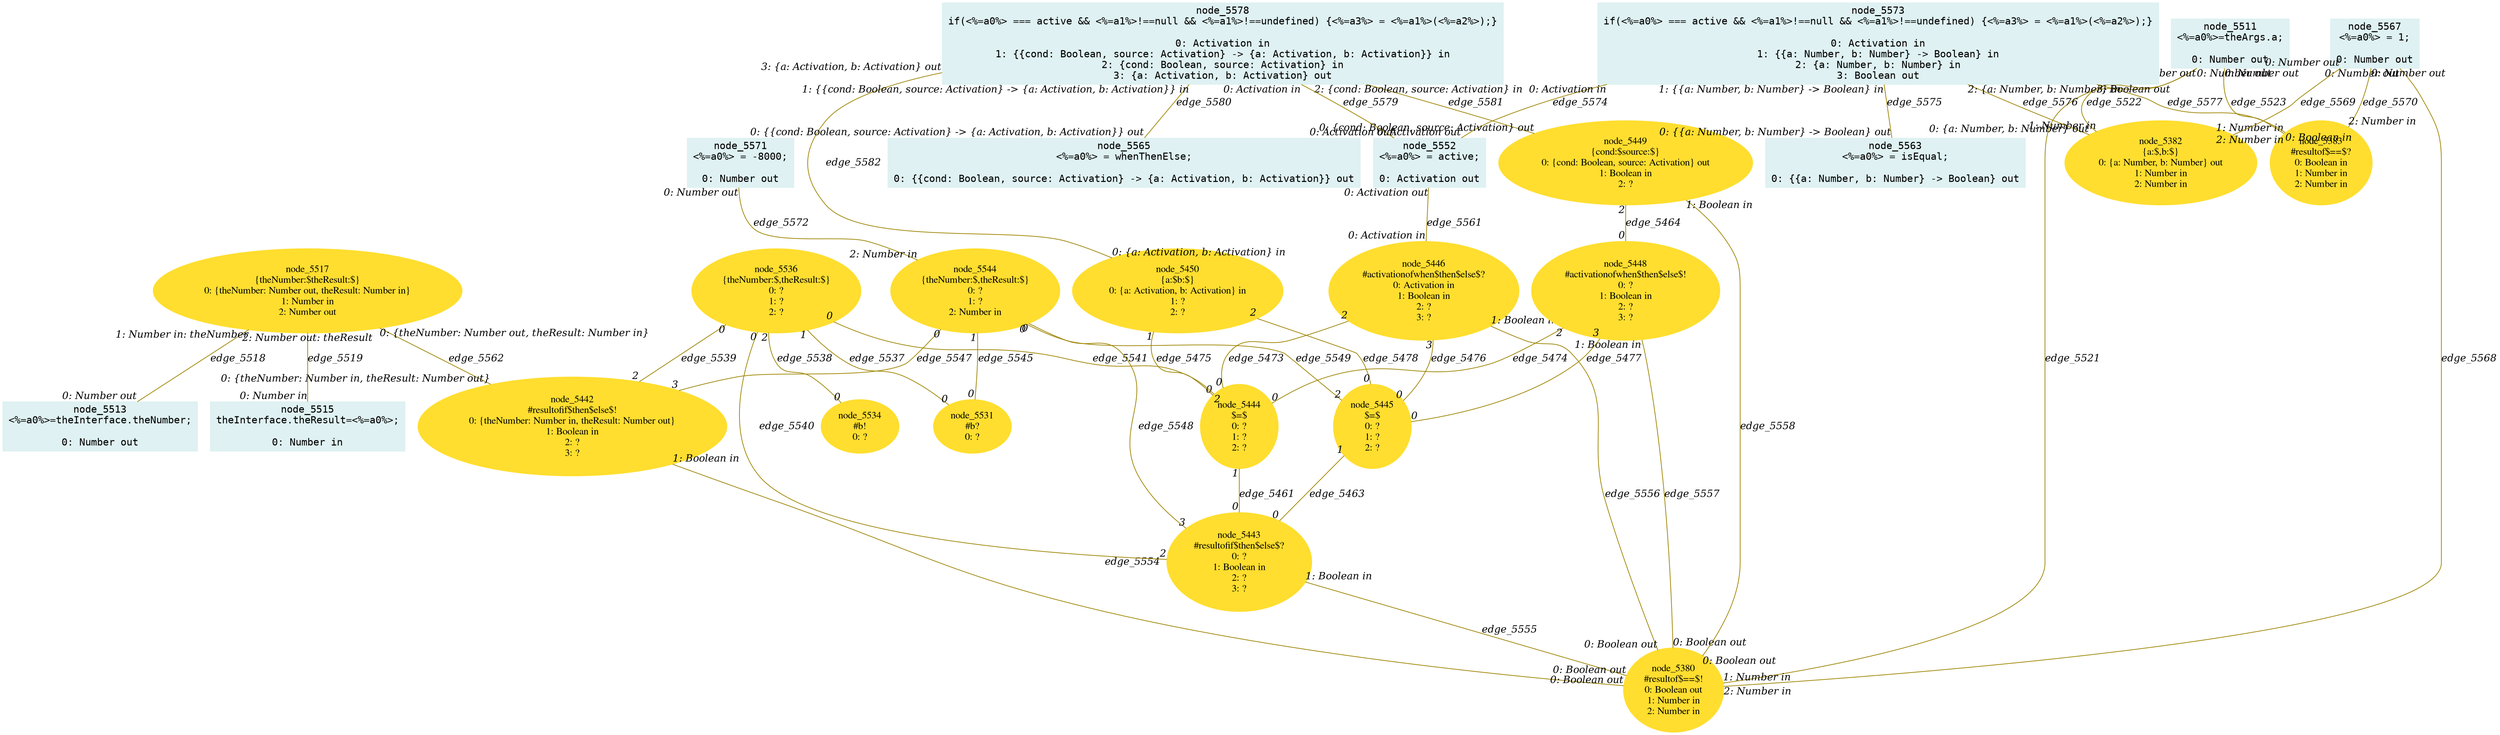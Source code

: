 digraph g{node_5380 [shape="ellipse", style="filled", color="#ffde2f", fontname="Times", label="node_5380
#resultof$==$!
0: Boolean out
1: Number in
2: Number in" ]
node_5382 [shape="ellipse", style="filled", color="#ffde2f", fontname="Times", label="node_5382
{a:$,b:$}
0: {a: Number, b: Number} out
1: Number in
2: Number in" ]
node_5383 [shape="ellipse", style="filled", color="#ffde2f", fontname="Times", label="node_5383
#resultof$==$?
0: Boolean in
1: Number in
2: Number in" ]
node_5442 [shape="ellipse", style="filled", color="#ffde2f", fontname="Times", label="node_5442
#resultofif$then$else$!
0: {theNumber: Number in, theResult: Number out}
1: Boolean in
2: ?
3: ?" ]
node_5443 [shape="ellipse", style="filled", color="#ffde2f", fontname="Times", label="node_5443
#resultofif$then$else$?
0: ?
1: Boolean in
2: ?
3: ?" ]
node_5444 [shape="ellipse", style="filled", color="#ffde2f", fontname="Times", label="node_5444
$=$
0: ?
1: ?
2: ?" ]
node_5445 [shape="ellipse", style="filled", color="#ffde2f", fontname="Times", label="node_5445
$=$
0: ?
1: ?
2: ?" ]
node_5446 [shape="ellipse", style="filled", color="#ffde2f", fontname="Times", label="node_5446
#activationofwhen$then$else$?
0: Activation in
1: Boolean in
2: ?
3: ?" ]
node_5448 [shape="ellipse", style="filled", color="#ffde2f", fontname="Times", label="node_5448
#activationofwhen$then$else$!
0: ?
1: Boolean in
2: ?
3: ?" ]
node_5449 [shape="ellipse", style="filled", color="#ffde2f", fontname="Times", label="node_5449
{cond:$source:$}
0: {cond: Boolean, source: Activation} out
1: Boolean in
2: ?" ]
node_5450 [shape="ellipse", style="filled", color="#ffde2f", fontname="Times", label="node_5450
{a:$b:$}
0: {a: Activation, b: Activation} in
1: ?
2: ?" ]
node_5511 [shape="box", style="filled", color="#dff1f2", fontname="Courier", label="node_5511
<%=a0%>=theArgs.a;

0: Number out" ]
node_5513 [shape="box", style="filled", color="#dff1f2", fontname="Courier", label="node_5513
<%=a0%>=theInterface.theNumber;

0: Number out" ]
node_5515 [shape="box", style="filled", color="#dff1f2", fontname="Courier", label="node_5515
theInterface.theResult=<%=a0%>;

0: Number in" ]
node_5517 [shape="ellipse", style="filled", color="#ffde2f", fontname="Times", label="node_5517
{theNumber:$theResult:$}
0: {theNumber: Number out, theResult: Number in}
1: Number in
2: Number out" ]
node_5531 [shape="ellipse", style="filled", color="#ffde2f", fontname="Times", label="node_5531
#b?
0: ?" ]
node_5534 [shape="ellipse", style="filled", color="#ffde2f", fontname="Times", label="node_5534
#b!
0: ?" ]
node_5536 [shape="ellipse", style="filled", color="#ffde2f", fontname="Times", label="node_5536
{theNumber:$,theResult:$}
0: ?
1: ?
2: ?" ]
node_5544 [shape="ellipse", style="filled", color="#ffde2f", fontname="Times", label="node_5544
{theNumber:$,theResult:$}
0: ?
1: ?
2: Number in" ]
node_5552 [shape="box", style="filled", color="#dff1f2", fontname="Courier", label="node_5552
<%=a0%> = active;

0: Activation out" ]
node_5563 [shape="box", style="filled", color="#dff1f2", fontname="Courier", label="node_5563
<%=a0%> = isEqual;

0: {{a: Number, b: Number} -> Boolean} out" ]
node_5565 [shape="box", style="filled", color="#dff1f2", fontname="Courier", label="node_5565
<%=a0%> = whenThenElse;

0: {{cond: Boolean, source: Activation} -> {a: Activation, b: Activation}} out" ]
node_5567 [shape="box", style="filled", color="#dff1f2", fontname="Courier", label="node_5567
<%=a0%> = 1;

0: Number out" ]
node_5571 [shape="box", style="filled", color="#dff1f2", fontname="Courier", label="node_5571
<%=a0%> = -8000;

0: Number out" ]
node_5573 [shape="box", style="filled", color="#dff1f2", fontname="Courier", label="node_5573
if(<%=a0%> === active && <%=a1%>!==null && <%=a1%>!==undefined) {<%=a3%> = <%=a1%>(<%=a2%>);}

0: Activation in
1: {{a: Number, b: Number} -> Boolean} in
2: {a: Number, b: Number} in
3: Boolean out" ]
node_5578 [shape="box", style="filled", color="#dff1f2", fontname="Courier", label="node_5578
if(<%=a0%> === active && <%=a1%>!==null && <%=a1%>!==undefined) {<%=a3%> = <%=a1%>(<%=a2%>);}

0: Activation in
1: {{cond: Boolean, source: Activation} -> {a: Activation, b: Activation}} in
2: {cond: Boolean, source: Activation} in
3: {a: Activation, b: Activation} out" ]
node_5444 -> node_5443 [dir=none, arrowHead=none, fontname="Times-Italic", arrowsize=1, color="#9d8400", label="edge_5461",  headlabel="0", taillabel="1" ]
node_5445 -> node_5443 [dir=none, arrowHead=none, fontname="Times-Italic", arrowsize=1, color="#9d8400", label="edge_5463",  headlabel="0", taillabel="1" ]
node_5449 -> node_5448 [dir=none, arrowHead=none, fontname="Times-Italic", arrowsize=1, color="#9d8400", label="edge_5464",  headlabel="0", taillabel="2" ]
node_5446 -> node_5444 [dir=none, arrowHead=none, fontname="Times-Italic", arrowsize=1, color="#9d8400", label="edge_5473",  headlabel="0", taillabel="2" ]
node_5448 -> node_5444 [dir=none, arrowHead=none, fontname="Times-Italic", arrowsize=1, color="#9d8400", label="edge_5474",  headlabel="0", taillabel="2" ]
node_5450 -> node_5444 [dir=none, arrowHead=none, fontname="Times-Italic", arrowsize=1, color="#9d8400", label="edge_5475",  headlabel="0", taillabel="1" ]
node_5446 -> node_5445 [dir=none, arrowHead=none, fontname="Times-Italic", arrowsize=1, color="#9d8400", label="edge_5476",  headlabel="0", taillabel="3" ]
node_5448 -> node_5445 [dir=none, arrowHead=none, fontname="Times-Italic", arrowsize=1, color="#9d8400", label="edge_5477",  headlabel="0", taillabel="3" ]
node_5450 -> node_5445 [dir=none, arrowHead=none, fontname="Times-Italic", arrowsize=1, color="#9d8400", label="edge_5478",  headlabel="0", taillabel="2" ]
node_5517 -> node_5513 [dir=none, arrowHead=none, fontname="Times-Italic", arrowsize=1, color="#9d8400", label="edge_5518",  headlabel="0: Number out", taillabel="1: Number in: theNumber" ]
node_5517 -> node_5515 [dir=none, arrowHead=none, fontname="Times-Italic", arrowsize=1, color="#9d8400", label="edge_5519",  headlabel="0: Number in", taillabel="2: Number out: theResult" ]
node_5511 -> node_5380 [dir=none, arrowHead=none, fontname="Times-Italic", arrowsize=1, color="#9d8400", label="edge_5521",  headlabel="1: Number in", taillabel="0: Number out" ]
node_5511 -> node_5382 [dir=none, arrowHead=none, fontname="Times-Italic", arrowsize=1, color="#9d8400", label="edge_5522",  headlabel="1: Number in", taillabel="0: Number out" ]
node_5511 -> node_5383 [dir=none, arrowHead=none, fontname="Times-Italic", arrowsize=1, color="#9d8400", label="edge_5523",  headlabel="1: Number in", taillabel="0: Number out" ]
node_5536 -> node_5531 [dir=none, arrowHead=none, fontname="Times-Italic", arrowsize=1, color="#9d8400", label="edge_5537",  headlabel="0", taillabel="1" ]
node_5536 -> node_5534 [dir=none, arrowHead=none, fontname="Times-Italic", arrowsize=1, color="#9d8400", label="edge_5538",  headlabel="0", taillabel="2" ]
node_5536 -> node_5442 [dir=none, arrowHead=none, fontname="Times-Italic", arrowsize=1, color="#9d8400", label="edge_5539",  headlabel="2", taillabel="0" ]
node_5536 -> node_5443 [dir=none, arrowHead=none, fontname="Times-Italic", arrowsize=1, color="#9d8400", label="edge_5540",  headlabel="2", taillabel="0" ]
node_5536 -> node_5444 [dir=none, arrowHead=none, fontname="Times-Italic", arrowsize=1, color="#9d8400", label="edge_5541",  headlabel="2", taillabel="0" ]
node_5544 -> node_5531 [dir=none, arrowHead=none, fontname="Times-Italic", arrowsize=1, color="#9d8400", label="edge_5545",  headlabel="0", taillabel="1" ]
node_5544 -> node_5442 [dir=none, arrowHead=none, fontname="Times-Italic", arrowsize=1, color="#9d8400", label="edge_5547",  headlabel="3", taillabel="0" ]
node_5544 -> node_5443 [dir=none, arrowHead=none, fontname="Times-Italic", arrowsize=1, color="#9d8400", label="edge_5548",  headlabel="3", taillabel="0" ]
node_5544 -> node_5445 [dir=none, arrowHead=none, fontname="Times-Italic", arrowsize=1, color="#9d8400", label="edge_5549",  headlabel="2", taillabel="0" ]
node_5442 -> node_5380 [dir=none, arrowHead=none, fontname="Times-Italic", arrowsize=1, color="#9d8400", label="edge_5554",  headlabel="0: Boolean out", taillabel="1: Boolean in" ]
node_5443 -> node_5380 [dir=none, arrowHead=none, fontname="Times-Italic", arrowsize=1, color="#9d8400", label="edge_5555",  headlabel="0: Boolean out", taillabel="1: Boolean in" ]
node_5446 -> node_5380 [dir=none, arrowHead=none, fontname="Times-Italic", arrowsize=1, color="#9d8400", label="edge_5556",  headlabel="0: Boolean out", taillabel="1: Boolean in" ]
node_5448 -> node_5380 [dir=none, arrowHead=none, fontname="Times-Italic", arrowsize=1, color="#9d8400", label="edge_5557",  headlabel="0: Boolean out", taillabel="1: Boolean in" ]
node_5449 -> node_5380 [dir=none, arrowHead=none, fontname="Times-Italic", arrowsize=1, color="#9d8400", label="edge_5558",  headlabel="0: Boolean out", taillabel="1: Boolean in" ]
node_5552 -> node_5446 [dir=none, arrowHead=none, fontname="Times-Italic", arrowsize=1, color="#9d8400", label="edge_5561",  headlabel="0: Activation in", taillabel="0: Activation out" ]
node_5517 -> node_5442 [dir=none, arrowHead=none, fontname="Times-Italic", arrowsize=1, color="#9d8400", label="edge_5562",  headlabel="0: {theNumber: Number in, theResult: Number out}", taillabel="0: {theNumber: Number out, theResult: Number in}" ]
node_5567 -> node_5380 [dir=none, arrowHead=none, fontname="Times-Italic", arrowsize=1, color="#9d8400", label="edge_5568",  headlabel="2: Number in", taillabel="0: Number out" ]
node_5567 -> node_5382 [dir=none, arrowHead=none, fontname="Times-Italic", arrowsize=1, color="#9d8400", label="edge_5569",  headlabel="2: Number in", taillabel="0: Number out" ]
node_5567 -> node_5383 [dir=none, arrowHead=none, fontname="Times-Italic", arrowsize=1, color="#9d8400", label="edge_5570",  headlabel="2: Number in", taillabel="0: Number out" ]
node_5571 -> node_5544 [dir=none, arrowHead=none, fontname="Times-Italic", arrowsize=1, color="#9d8400", label="edge_5572",  headlabel="2: Number in", taillabel="0: Number out" ]
node_5573 -> node_5552 [dir=none, arrowHead=none, fontname="Times-Italic", arrowsize=1, color="#9d8400", label="edge_5574",  headlabel="0: Activation out", taillabel="0: Activation in" ]
node_5573 -> node_5563 [dir=none, arrowHead=none, fontname="Times-Italic", arrowsize=1, color="#9d8400", label="edge_5575",  headlabel="0: {{a: Number, b: Number} -> Boolean} out", taillabel="1: {{a: Number, b: Number} -> Boolean} in" ]
node_5573 -> node_5382 [dir=none, arrowHead=none, fontname="Times-Italic", arrowsize=1, color="#9d8400", label="edge_5576",  headlabel="0: {a: Number, b: Number} out", taillabel="2: {a: Number, b: Number} in" ]
node_5573 -> node_5383 [dir=none, arrowHead=none, fontname="Times-Italic", arrowsize=1, color="#9d8400", label="edge_5577",  headlabel="0: Boolean in", taillabel="3: Boolean out" ]
node_5578 -> node_5552 [dir=none, arrowHead=none, fontname="Times-Italic", arrowsize=1, color="#9d8400", label="edge_5579",  headlabel="0: Activation out", taillabel="0: Activation in" ]
node_5578 -> node_5565 [dir=none, arrowHead=none, fontname="Times-Italic", arrowsize=1, color="#9d8400", label="edge_5580",  headlabel="0: {{cond: Boolean, source: Activation} -> {a: Activation, b: Activation}} out", taillabel="1: {{cond: Boolean, source: Activation} -> {a: Activation, b: Activation}} in" ]
node_5578 -> node_5449 [dir=none, arrowHead=none, fontname="Times-Italic", arrowsize=1, color="#9d8400", label="edge_5581",  headlabel="0: {cond: Boolean, source: Activation} out", taillabel="2: {cond: Boolean, source: Activation} in" ]
node_5578 -> node_5450 [dir=none, arrowHead=none, fontname="Times-Italic", arrowsize=1, color="#9d8400", label="edge_5582",  headlabel="0: {a: Activation, b: Activation} in", taillabel="3: {a: Activation, b: Activation} out" ]
}